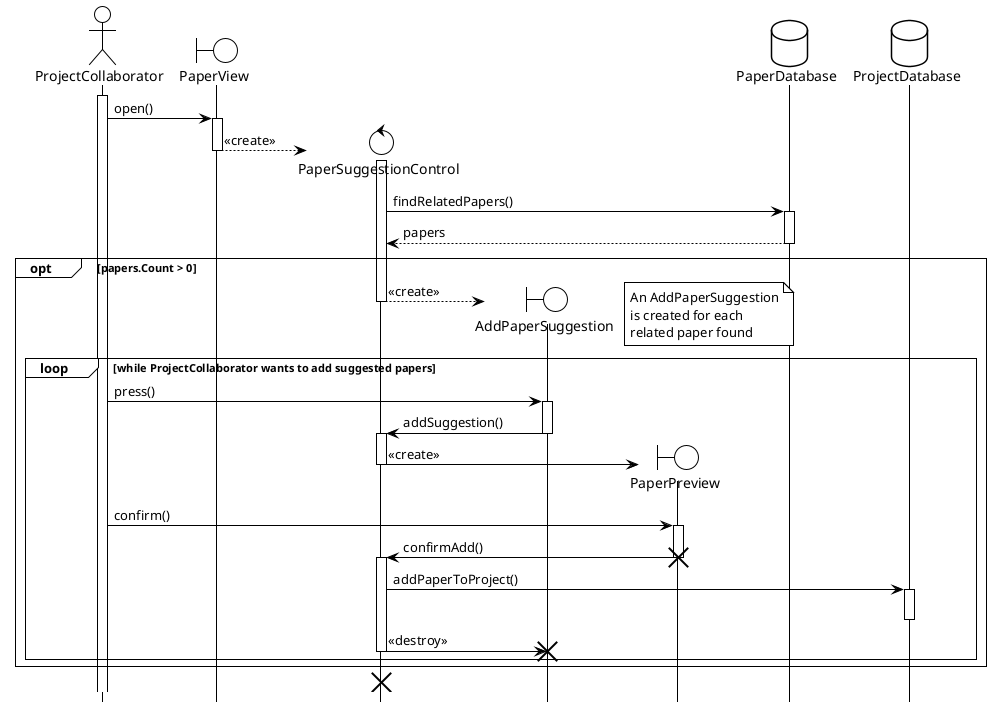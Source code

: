 @startuml AddSuggestedPaper
!theme plain
hide footbox
actor ProjectCollaborator as pc
boundary PaperView as pv
control PaperSuggestionControl as psc
boundary AddPaperSuggestion as aps
boundary PaperPreview as pp
database PaperDatabase as pd
database ProjectDatabase as pd2

activate pc

pc -> pv : open()
activate pv

create psc
pv --> psc : <<create>>
activate psc
deactivate pv

psc -> pd : findRelatedPapers()
activate pd
pd --> psc : papers
deactivate pd

opt papers.Count > 0

	create aps
	psc --> aps : <<create>>
	deactivate psc
	
	note right
	An AddPaperSuggestion
	is created for each
	related paper found
	end note

	loop while ProjectCollaborator wants to add suggested papers

		pc -> aps : press()
		activate aps

		aps -> psc : addSuggestion()
		deactivate aps
		activate psc

		create pp
		psc -> pp : <<create>>
		deactivate psc

		pc -> pp : confirm()
		activate pp

		pp -> psc : confirmAdd()
		destroy pp
		activate psc

		psc -> pd2 : addPaperToProject()
		activate pd2
		deactivate pd2

		psc -> aps : <<destroy>>
		deactivate psc
		destroy aps

	end
end

destroy psc
@enduml